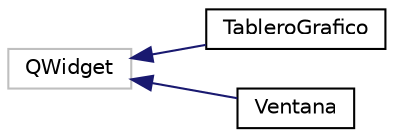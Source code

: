 digraph "Graphical Class Hierarchy"
{
 // LATEX_PDF_SIZE
  edge [fontname="Helvetica",fontsize="10",labelfontname="Helvetica",labelfontsize="10"];
  node [fontname="Helvetica",fontsize="10",shape=record];
  rankdir="LR";
  Node11 [label="QWidget",height=0.2,width=0.4,color="grey75", fillcolor="white", style="filled",tooltip=" "];
  Node11 -> Node0 [dir="back",color="midnightblue",fontsize="10",style="solid",fontname="Helvetica"];
  Node0 [label="TableroGrafico",height=0.2,width=0.4,color="black", fillcolor="white", style="filled",URL="$classTableroGrafico.html",tooltip="The TableroGrafico class."];
  Node11 -> Node13 [dir="back",color="midnightblue",fontsize="10",style="solid",fontname="Helvetica"];
  Node13 [label="Ventana",height=0.2,width=0.4,color="black", fillcolor="white", style="filled",URL="$classVentana.html",tooltip="The Ventana class. Un objeto de la clase Ventana esta compuesta por dos objetos uno de tipo consola y..."];
}
